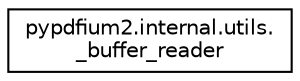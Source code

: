 digraph "Graphical Class Hierarchy"
{
 // LATEX_PDF_SIZE
  edge [fontname="Helvetica",fontsize="10",labelfontname="Helvetica",labelfontsize="10"];
  node [fontname="Helvetica",fontsize="10",shape=record];
  rankdir="LR";
  Node0 [label="pypdfium2.internal.utils.\l_buffer_reader",height=0.2,width=0.4,color="black", fillcolor="white", style="filled",URL="$classpypdfium2_1_1internal_1_1utils_1_1__buffer__reader.html",tooltip=" "];
}
